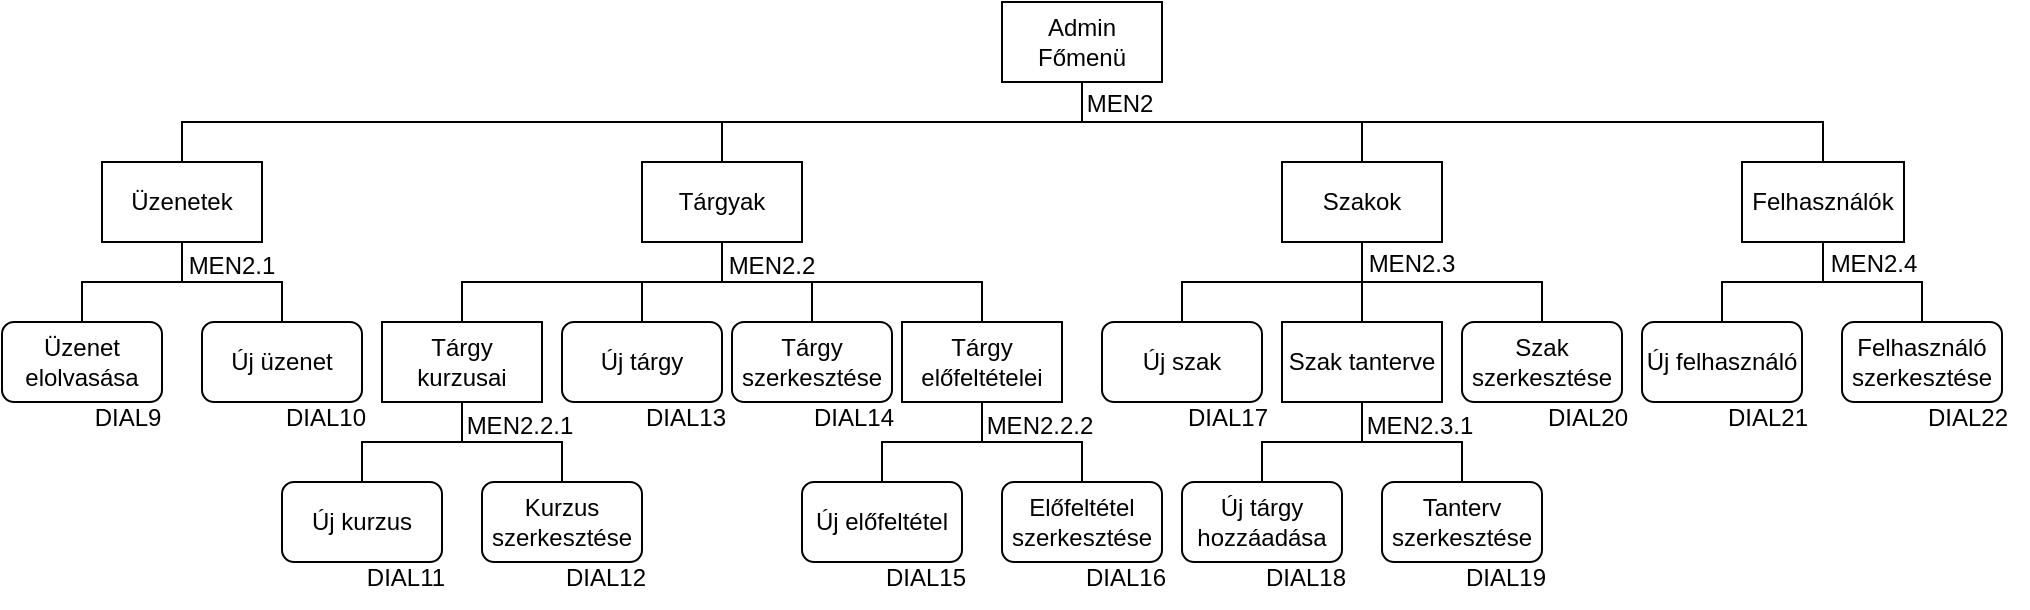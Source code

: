 <mxfile version="23.1.5" type="device">
  <diagram name="Page-1" id="02XQf-ufphem75pHXM8M">
    <mxGraphModel dx="1687" dy="986" grid="1" gridSize="10" guides="1" tooltips="1" connect="1" arrows="1" fold="1" page="1" pageScale="1" pageWidth="850" pageHeight="1100" math="0" shadow="0">
      <root>
        <mxCell id="0" />
        <mxCell id="1" parent="0" />
        <mxCell id="OFnpCGpJleXpQZeMK1He-1" value="Admin&lt;br&gt;Főmenü" style="rounded=0;whiteSpace=wrap;html=1;" parent="1" vertex="1">
          <mxGeometry x="539" y="40" width="80" height="40" as="geometry" />
        </mxCell>
        <mxCell id="OFnpCGpJleXpQZeMK1He-3" value="Tárgyak" style="rounded=0;whiteSpace=wrap;html=1;" parent="1" vertex="1">
          <mxGeometry x="359" y="120" width="80" height="40" as="geometry" />
        </mxCell>
        <mxCell id="OFnpCGpJleXpQZeMK1He-4" value="Üzenetek" style="rounded=0;whiteSpace=wrap;html=1;" parent="1" vertex="1">
          <mxGeometry x="89" y="120" width="80" height="40" as="geometry" />
        </mxCell>
        <mxCell id="OFnpCGpJleXpQZeMK1He-5" value="Szakok" style="rounded=0;whiteSpace=wrap;html=1;" parent="1" vertex="1">
          <mxGeometry x="679" y="120" width="80" height="40" as="geometry" />
        </mxCell>
        <mxCell id="OFnpCGpJleXpQZeMK1He-7" value="Új üzenet" style="rounded=1;whiteSpace=wrap;html=1;" parent="1" vertex="1">
          <mxGeometry x="139" y="200" width="80" height="40" as="geometry" />
        </mxCell>
        <mxCell id="OFnpCGpJleXpQZeMK1He-8" value="Üzenet elolvasása" style="rounded=1;whiteSpace=wrap;html=1;" parent="1" vertex="1">
          <mxGeometry x="39" y="200" width="80" height="40" as="geometry" />
        </mxCell>
        <mxCell id="OFnpCGpJleXpQZeMK1He-10" value="" style="endArrow=none;html=1;rounded=0;edgeStyle=elbowEdgeStyle;exitX=0.5;exitY=0;exitDx=0;exitDy=0;elbow=vertical;" parent="1" source="OFnpCGpJleXpQZeMK1He-4" target="OFnpCGpJleXpQZeMK1He-1" edge="1">
          <mxGeometry width="50" height="50" relative="1" as="geometry">
            <mxPoint x="409" y="290" as="sourcePoint" />
            <mxPoint x="459" y="240" as="targetPoint" />
          </mxGeometry>
        </mxCell>
        <mxCell id="OFnpCGpJleXpQZeMK1He-11" value="" style="endArrow=none;html=1;rounded=0;edgeStyle=elbowEdgeStyle;elbow=vertical;" parent="1" source="OFnpCGpJleXpQZeMK1He-3" target="OFnpCGpJleXpQZeMK1He-1" edge="1">
          <mxGeometry width="50" height="50" relative="1" as="geometry">
            <mxPoint x="409" y="290" as="sourcePoint" />
            <mxPoint x="459" y="240" as="targetPoint" />
          </mxGeometry>
        </mxCell>
        <mxCell id="OFnpCGpJleXpQZeMK1He-12" value="" style="endArrow=none;html=1;rounded=0;edgeStyle=elbowEdgeStyle;entryX=0.5;entryY=1;entryDx=0;entryDy=0;elbow=vertical;" parent="1" source="OFnpCGpJleXpQZeMK1He-5" target="OFnpCGpJleXpQZeMK1He-1" edge="1">
          <mxGeometry width="50" height="50" relative="1" as="geometry">
            <mxPoint x="409" y="290" as="sourcePoint" />
            <mxPoint x="459" y="240" as="targetPoint" />
          </mxGeometry>
        </mxCell>
        <mxCell id="OFnpCGpJleXpQZeMK1He-16" value="" style="endArrow=none;html=1;rounded=0;edgeStyle=elbowEdgeStyle;elbow=vertical;exitX=0.5;exitY=0;exitDx=0;exitDy=0;entryX=0.5;entryY=1;entryDx=0;entryDy=0;" parent="1" source="OFnpCGpJleXpQZeMK1He-8" target="OFnpCGpJleXpQZeMK1He-4" edge="1">
          <mxGeometry width="50" height="50" relative="1" as="geometry">
            <mxPoint x="89" y="200" as="sourcePoint" />
            <mxPoint x="79" y="160" as="targetPoint" />
          </mxGeometry>
        </mxCell>
        <mxCell id="OFnpCGpJleXpQZeMK1He-17" value="" style="endArrow=none;html=1;rounded=0;edgeStyle=elbowEdgeStyle;entryX=0.5;entryY=1;entryDx=0;entryDy=0;exitX=0.5;exitY=0;exitDx=0;exitDy=0;elbow=vertical;" parent="1" source="OFnpCGpJleXpQZeMK1He-7" target="OFnpCGpJleXpQZeMK1He-4" edge="1">
          <mxGeometry width="50" height="50" relative="1" as="geometry">
            <mxPoint x="349" y="320" as="sourcePoint" />
            <mxPoint x="399" y="270" as="targetPoint" />
          </mxGeometry>
        </mxCell>
        <mxCell id="OFnpCGpJleXpQZeMK1He-24" value="Felhasználók" style="rounded=0;whiteSpace=wrap;html=1;" parent="1" vertex="1">
          <mxGeometry x="909" y="120" width="81" height="40" as="geometry" />
        </mxCell>
        <mxCell id="OFnpCGpJleXpQZeMK1He-25" value="" style="endArrow=none;html=1;rounded=0;edgeStyle=elbowEdgeStyle;entryX=0.5;entryY=1;entryDx=0;entryDy=0;elbow=vertical;" parent="1" source="OFnpCGpJleXpQZeMK1He-24" target="OFnpCGpJleXpQZeMK1He-1" edge="1">
          <mxGeometry width="50" height="50" relative="1" as="geometry">
            <mxPoint x="409" y="320" as="sourcePoint" />
            <mxPoint x="459" y="270" as="targetPoint" />
          </mxGeometry>
        </mxCell>
        <mxCell id="OFnpCGpJleXpQZeMK1He-28" value="Új felhasználó" style="rounded=1;whiteSpace=wrap;html=1;" parent="1" vertex="1">
          <mxGeometry x="859" y="200" width="80" height="40" as="geometry" />
        </mxCell>
        <mxCell id="OFnpCGpJleXpQZeMK1He-30" value="Felhasználó szerkesztése" style="rounded=1;whiteSpace=wrap;html=1;" parent="1" vertex="1">
          <mxGeometry x="959" y="200" width="80" height="40" as="geometry" />
        </mxCell>
        <mxCell id="OFnpCGpJleXpQZeMK1He-31" value="" style="endArrow=none;html=1;rounded=0;edgeStyle=elbowEdgeStyle;entryX=0.5;entryY=1;entryDx=0;entryDy=0;exitX=0.5;exitY=0;exitDx=0;exitDy=0;elbow=vertical;" parent="1" source="OFnpCGpJleXpQZeMK1He-28" target="OFnpCGpJleXpQZeMK1He-24" edge="1">
          <mxGeometry width="50" height="50" relative="1" as="geometry">
            <mxPoint x="1029" y="170" as="sourcePoint" />
            <mxPoint x="849" y="270" as="targetPoint" />
          </mxGeometry>
        </mxCell>
        <mxCell id="OFnpCGpJleXpQZeMK1He-35" value="" style="endArrow=none;html=1;rounded=0;edgeStyle=elbowEdgeStyle;exitX=0.5;exitY=0;exitDx=0;exitDy=0;entryX=0.5;entryY=1;entryDx=0;entryDy=0;elbow=vertical;" parent="1" source="OFnpCGpJleXpQZeMK1He-30" target="OFnpCGpJleXpQZeMK1He-24" edge="1">
          <mxGeometry width="50" height="50" relative="1" as="geometry">
            <mxPoint x="1139" y="200" as="sourcePoint" />
            <mxPoint x="1179" y="180" as="targetPoint" />
          </mxGeometry>
        </mxCell>
        <mxCell id="OFnpCGpJleXpQZeMK1He-37" value="Új tárgy" style="rounded=1;whiteSpace=wrap;html=1;" parent="1" vertex="1">
          <mxGeometry x="319" y="200" width="80" height="40" as="geometry" />
        </mxCell>
        <mxCell id="OFnpCGpJleXpQZeMK1He-38" value="Tárgy kurzusai" style="rounded=0;whiteSpace=wrap;html=1;" parent="1" vertex="1">
          <mxGeometry x="229" y="200" width="80" height="40" as="geometry" />
        </mxCell>
        <mxCell id="OFnpCGpJleXpQZeMK1He-40" value="Tárgy szerkesztése" style="rounded=1;whiteSpace=wrap;html=1;" parent="1" vertex="1">
          <mxGeometry x="404" y="200" width="80" height="40" as="geometry" />
        </mxCell>
        <mxCell id="OFnpCGpJleXpQZeMK1He-41" value="" style="endArrow=none;html=1;rounded=0;entryX=0.5;entryY=1;entryDx=0;entryDy=0;exitX=0.5;exitY=0;exitDx=0;exitDy=0;edgeStyle=elbowEdgeStyle;elbow=vertical;" parent="1" source="OFnpCGpJleXpQZeMK1He-37" target="OFnpCGpJleXpQZeMK1He-3" edge="1">
          <mxGeometry width="50" height="50" relative="1" as="geometry">
            <mxPoint x="509" y="230" as="sourcePoint" />
            <mxPoint x="559" y="180" as="targetPoint" />
          </mxGeometry>
        </mxCell>
        <mxCell id="OFnpCGpJleXpQZeMK1He-42" value="" style="endArrow=none;html=1;rounded=0;entryX=0.5;entryY=1;entryDx=0;entryDy=0;edgeStyle=elbowEdgeStyle;exitX=0.5;exitY=0;exitDx=0;exitDy=0;elbow=vertical;" parent="1" source="OFnpCGpJleXpQZeMK1He-38" target="OFnpCGpJleXpQZeMK1He-3" edge="1">
          <mxGeometry width="50" height="50" relative="1" as="geometry">
            <mxPoint x="469" y="200" as="sourcePoint" />
            <mxPoint x="559" y="180" as="targetPoint" />
          </mxGeometry>
        </mxCell>
        <mxCell id="OFnpCGpJleXpQZeMK1He-43" value="Új kurzus" style="rounded=1;whiteSpace=wrap;html=1;" parent="1" vertex="1">
          <mxGeometry x="179" y="280" width="80" height="40" as="geometry" />
        </mxCell>
        <mxCell id="OFnpCGpJleXpQZeMK1He-44" value="Kurzus szerkesztése" style="rounded=1;whiteSpace=wrap;html=1;" parent="1" vertex="1">
          <mxGeometry x="279" y="280" width="80" height="40" as="geometry" />
        </mxCell>
        <mxCell id="OFnpCGpJleXpQZeMK1He-45" style="edgeStyle=elbowEdgeStyle;rounded=0;orthogonalLoop=1;jettySize=auto;elbow=vertical;html=1;exitX=0.5;exitY=1;exitDx=0;exitDy=0;" parent="1" edge="1">
          <mxGeometry relative="1" as="geometry">
            <mxPoint x="269" y="160" as="sourcePoint" />
            <mxPoint x="269" y="160" as="targetPoint" />
          </mxGeometry>
        </mxCell>
        <mxCell id="OFnpCGpJleXpQZeMK1He-46" value="" style="endArrow=none;html=1;rounded=0;elbow=vertical;entryX=0.5;entryY=1;entryDx=0;entryDy=0;exitX=0.5;exitY=0;exitDx=0;exitDy=0;edgeStyle=elbowEdgeStyle;" parent="1" source="OFnpCGpJleXpQZeMK1He-43" target="OFnpCGpJleXpQZeMK1He-38" edge="1">
          <mxGeometry width="50" height="50" relative="1" as="geometry">
            <mxPoint x="509" y="160" as="sourcePoint" />
            <mxPoint x="559" y="110" as="targetPoint" />
          </mxGeometry>
        </mxCell>
        <mxCell id="OFnpCGpJleXpQZeMK1He-47" value="" style="endArrow=none;html=1;rounded=0;elbow=vertical;exitX=0.5;exitY=0;exitDx=0;exitDy=0;edgeStyle=elbowEdgeStyle;entryX=0.5;entryY=1;entryDx=0;entryDy=0;" parent="1" source="OFnpCGpJleXpQZeMK1He-40" target="OFnpCGpJleXpQZeMK1He-3" edge="1">
          <mxGeometry width="50" height="50" relative="1" as="geometry">
            <mxPoint x="279" y="260" as="sourcePoint" />
            <mxPoint x="379" y="240" as="targetPoint" />
          </mxGeometry>
        </mxCell>
        <mxCell id="OFnpCGpJleXpQZeMK1He-49" value="" style="endArrow=none;html=1;rounded=0;elbow=vertical;entryX=0.5;entryY=1;entryDx=0;entryDy=0;exitX=0.5;exitY=0;exitDx=0;exitDy=0;edgeStyle=elbowEdgeStyle;" parent="1" source="OFnpCGpJleXpQZeMK1He-44" target="OFnpCGpJleXpQZeMK1He-38" edge="1">
          <mxGeometry width="50" height="50" relative="1" as="geometry">
            <mxPoint x="279" y="260" as="sourcePoint" />
            <mxPoint x="439" y="320" as="targetPoint" />
          </mxGeometry>
        </mxCell>
        <mxCell id="OFnpCGpJleXpQZeMK1He-50" value="Új szak" style="rounded=1;whiteSpace=wrap;html=1;" parent="1" vertex="1">
          <mxGeometry x="589" y="200" width="80" height="40" as="geometry" />
        </mxCell>
        <mxCell id="OFnpCGpJleXpQZeMK1He-51" value="Szak szerkesztése" style="rounded=1;whiteSpace=wrap;html=1;" parent="1" vertex="1">
          <mxGeometry x="769" y="200" width="80" height="40" as="geometry" />
        </mxCell>
        <mxCell id="OFnpCGpJleXpQZeMK1He-55" value="Tárgy előfeltételei" style="rounded=0;whiteSpace=wrap;html=1;labelBackgroundColor=none;fillColor=none;" parent="1" vertex="1">
          <mxGeometry x="489" y="200" width="80" height="40" as="geometry" />
        </mxCell>
        <mxCell id="OFnpCGpJleXpQZeMK1He-56" value="Új előfeltétel" style="rounded=1;whiteSpace=wrap;html=1;labelBackgroundColor=none;fillColor=none;" parent="1" vertex="1">
          <mxGeometry x="439" y="280" width="80" height="40" as="geometry" />
        </mxCell>
        <mxCell id="OFnpCGpJleXpQZeMK1He-60" style="edgeStyle=elbowEdgeStyle;rounded=0;orthogonalLoop=1;jettySize=auto;elbow=vertical;html=1;endArrow=none;endFill=0;entryX=0.5;entryY=1;entryDx=0;entryDy=0;" parent="1" source="OFnpCGpJleXpQZeMK1He-57" target="OFnpCGpJleXpQZeMK1He-55" edge="1">
          <mxGeometry relative="1" as="geometry">
            <mxPoint x="449" y="240" as="targetPoint" />
          </mxGeometry>
        </mxCell>
        <mxCell id="OFnpCGpJleXpQZeMK1He-57" value="Előfeltétel szerkesztése" style="rounded=1;whiteSpace=wrap;html=1;labelBackgroundColor=none;fillColor=none;" parent="1" vertex="1">
          <mxGeometry x="539" y="280" width="80" height="40" as="geometry" />
        </mxCell>
        <mxCell id="OFnpCGpJleXpQZeMK1He-58" value="" style="endArrow=none;html=1;rounded=0;elbow=vertical;entryX=0.5;entryY=1;entryDx=0;entryDy=0;exitX=0.5;exitY=0;exitDx=0;exitDy=0;edgeStyle=elbowEdgeStyle;" parent="1" source="OFnpCGpJleXpQZeMK1He-55" target="OFnpCGpJleXpQZeMK1He-3" edge="1">
          <mxGeometry width="50" height="50" relative="1" as="geometry">
            <mxPoint x="359" y="230" as="sourcePoint" />
            <mxPoint x="409" y="180" as="targetPoint" />
          </mxGeometry>
        </mxCell>
        <mxCell id="OFnpCGpJleXpQZeMK1He-59" value="" style="endArrow=none;html=1;rounded=0;elbow=vertical;entryX=0.5;entryY=1;entryDx=0;entryDy=0;exitX=0.5;exitY=0;exitDx=0;exitDy=0;edgeStyle=elbowEdgeStyle;" parent="1" source="OFnpCGpJleXpQZeMK1He-56" target="OFnpCGpJleXpQZeMK1He-55" edge="1">
          <mxGeometry width="50" height="50" relative="1" as="geometry">
            <mxPoint x="394" y="420" as="sourcePoint" />
            <mxPoint x="444" y="370" as="targetPoint" />
          </mxGeometry>
        </mxCell>
        <mxCell id="OFnpCGpJleXpQZeMK1He-61" value="Szak tanterve" style="rounded=0;whiteSpace=wrap;html=1;labelBackgroundColor=none;fillColor=none;" parent="1" vertex="1">
          <mxGeometry x="679" y="200" width="80" height="40" as="geometry" />
        </mxCell>
        <mxCell id="OFnpCGpJleXpQZeMK1He-62" value="Új tárgy hozzáadása" style="rounded=1;whiteSpace=wrap;html=1;labelBackgroundColor=none;fillColor=none;" parent="1" vertex="1">
          <mxGeometry x="629" y="280" width="80" height="40" as="geometry" />
        </mxCell>
        <mxCell id="OFnpCGpJleXpQZeMK1He-63" value="Tanterv&lt;br&gt;szerkesztése" style="rounded=1;whiteSpace=wrap;html=1;labelBackgroundColor=none;fillColor=none;" parent="1" vertex="1">
          <mxGeometry x="729" y="280" width="80" height="40" as="geometry" />
        </mxCell>
        <mxCell id="OFnpCGpJleXpQZeMK1He-64" value="" style="endArrow=none;html=1;rounded=0;elbow=vertical;entryX=0.5;entryY=1;entryDx=0;entryDy=0;exitX=0.5;exitY=0;exitDx=0;exitDy=0;edgeStyle=elbowEdgeStyle;" parent="1" source="OFnpCGpJleXpQZeMK1He-50" target="OFnpCGpJleXpQZeMK1He-5" edge="1">
          <mxGeometry width="50" height="50" relative="1" as="geometry">
            <mxPoint x="579" y="330" as="sourcePoint" />
            <mxPoint x="629" y="280" as="targetPoint" />
          </mxGeometry>
        </mxCell>
        <mxCell id="OFnpCGpJleXpQZeMK1He-65" value="" style="endArrow=none;html=1;rounded=0;elbow=vertical;entryX=0.5;entryY=1;entryDx=0;entryDy=0;exitX=0.5;exitY=0;exitDx=0;exitDy=0;edgeStyle=elbowEdgeStyle;" parent="1" source="OFnpCGpJleXpQZeMK1He-61" target="OFnpCGpJleXpQZeMK1He-5" edge="1">
          <mxGeometry width="50" height="50" relative="1" as="geometry">
            <mxPoint x="579" y="330" as="sourcePoint" />
            <mxPoint x="629" y="280" as="targetPoint" />
          </mxGeometry>
        </mxCell>
        <mxCell id="OFnpCGpJleXpQZeMK1He-66" value="" style="endArrow=none;html=1;rounded=0;elbow=vertical;entryX=0.5;entryY=1;entryDx=0;entryDy=0;exitX=0.5;exitY=0;exitDx=0;exitDy=0;edgeStyle=elbowEdgeStyle;" parent="1" source="OFnpCGpJleXpQZeMK1He-51" target="OFnpCGpJleXpQZeMK1He-5" edge="1">
          <mxGeometry width="50" height="50" relative="1" as="geometry">
            <mxPoint x="579" y="330" as="sourcePoint" />
            <mxPoint x="629" y="280" as="targetPoint" />
          </mxGeometry>
        </mxCell>
        <mxCell id="OFnpCGpJleXpQZeMK1He-67" value="" style="endArrow=none;html=1;rounded=0;elbow=vertical;entryX=0.5;entryY=1;entryDx=0;entryDy=0;exitX=0.5;exitY=0;exitDx=0;exitDy=0;edgeStyle=elbowEdgeStyle;" parent="1" source="OFnpCGpJleXpQZeMK1He-62" target="OFnpCGpJleXpQZeMK1He-61" edge="1">
          <mxGeometry width="50" height="50" relative="1" as="geometry">
            <mxPoint x="579" y="310" as="sourcePoint" />
            <mxPoint x="629" y="260" as="targetPoint" />
          </mxGeometry>
        </mxCell>
        <mxCell id="OFnpCGpJleXpQZeMK1He-68" value="" style="endArrow=none;html=1;rounded=0;elbow=vertical;entryX=0.5;entryY=1;entryDx=0;entryDy=0;exitX=0.5;exitY=0;exitDx=0;exitDy=0;edgeStyle=elbowEdgeStyle;" parent="1" source="OFnpCGpJleXpQZeMK1He-63" target="OFnpCGpJleXpQZeMK1He-61" edge="1">
          <mxGeometry width="50" height="50" relative="1" as="geometry">
            <mxPoint x="579" y="310" as="sourcePoint" />
            <mxPoint x="629" y="260" as="targetPoint" />
          </mxGeometry>
        </mxCell>
        <mxCell id="OFnpCGpJleXpQZeMK1He-69" value="MEN2" style="text;html=1;strokeColor=none;fillColor=none;align=center;verticalAlign=middle;whiteSpace=wrap;rounded=0;" parent="1" vertex="1">
          <mxGeometry x="568" y="76" width="60" height="30" as="geometry" />
        </mxCell>
        <mxCell id="OFnpCGpJleXpQZeMK1He-70" value="MEN2.1" style="text;html=1;strokeColor=none;fillColor=none;align=center;verticalAlign=middle;whiteSpace=wrap;rounded=0;" parent="1" vertex="1">
          <mxGeometry x="124" y="157" width="60" height="30" as="geometry" />
        </mxCell>
        <mxCell id="OFnpCGpJleXpQZeMK1He-71" value="MEN2.2" style="text;html=1;strokeColor=none;fillColor=none;align=center;verticalAlign=middle;whiteSpace=wrap;rounded=0;" parent="1" vertex="1">
          <mxGeometry x="394" y="157" width="60" height="30" as="geometry" />
        </mxCell>
        <mxCell id="OFnpCGpJleXpQZeMK1He-72" value="MEN2.3" style="text;html=1;strokeColor=none;fillColor=none;align=center;verticalAlign=middle;whiteSpace=wrap;rounded=0;" parent="1" vertex="1">
          <mxGeometry x="714" y="156" width="60" height="30" as="geometry" />
        </mxCell>
        <mxCell id="OFnpCGpJleXpQZeMK1He-73" value="MEN2.4" style="text;html=1;strokeColor=none;fillColor=none;align=center;verticalAlign=middle;whiteSpace=wrap;rounded=0;" parent="1" vertex="1">
          <mxGeometry x="945" y="156" width="60" height="30" as="geometry" />
        </mxCell>
        <mxCell id="OFnpCGpJleXpQZeMK1He-74" value="MEN2.2.1" style="text;html=1;strokeColor=none;fillColor=none;align=center;verticalAlign=middle;whiteSpace=wrap;rounded=0;" parent="1" vertex="1">
          <mxGeometry x="268" y="237" width="60" height="30" as="geometry" />
        </mxCell>
        <mxCell id="OFnpCGpJleXpQZeMK1He-75" value="MEN2.2.2" style="text;html=1;strokeColor=none;fillColor=none;align=center;verticalAlign=middle;whiteSpace=wrap;rounded=0;" parent="1" vertex="1">
          <mxGeometry x="528" y="237" width="60" height="30" as="geometry" />
        </mxCell>
        <mxCell id="OFnpCGpJleXpQZeMK1He-76" value="MEN2.3.1" style="text;html=1;strokeColor=none;fillColor=none;align=center;verticalAlign=middle;whiteSpace=wrap;rounded=0;" parent="1" vertex="1">
          <mxGeometry x="718" y="237" width="60" height="30" as="geometry" />
        </mxCell>
        <mxCell id="OFnpCGpJleXpQZeMK1He-77" value="DIAL9" style="text;html=1;strokeColor=none;fillColor=none;align=center;verticalAlign=middle;whiteSpace=wrap;rounded=0;" parent="1" vertex="1">
          <mxGeometry x="72" y="233" width="60" height="30" as="geometry" />
        </mxCell>
        <mxCell id="OFnpCGpJleXpQZeMK1He-78" value="DIAL10" style="text;html=1;strokeColor=none;fillColor=none;align=center;verticalAlign=middle;whiteSpace=wrap;rounded=0;" parent="1" vertex="1">
          <mxGeometry x="171" y="233" width="60" height="30" as="geometry" />
        </mxCell>
        <mxCell id="OFnpCGpJleXpQZeMK1He-79" value="DIAL11" style="text;html=1;strokeColor=none;fillColor=none;align=center;verticalAlign=middle;whiteSpace=wrap;rounded=0;" parent="1" vertex="1">
          <mxGeometry x="211" y="313" width="60" height="30" as="geometry" />
        </mxCell>
        <mxCell id="OFnpCGpJleXpQZeMK1He-80" value="DIAL12" style="text;html=1;strokeColor=none;fillColor=none;align=center;verticalAlign=middle;whiteSpace=wrap;rounded=0;" parent="1" vertex="1">
          <mxGeometry x="311" y="313" width="60" height="30" as="geometry" />
        </mxCell>
        <mxCell id="OFnpCGpJleXpQZeMK1He-81" value="DIAL13" style="text;html=1;strokeColor=none;fillColor=none;align=center;verticalAlign=middle;whiteSpace=wrap;rounded=0;" parent="1" vertex="1">
          <mxGeometry x="351" y="233" width="60" height="30" as="geometry" />
        </mxCell>
        <mxCell id="OFnpCGpJleXpQZeMK1He-82" value="DIAL14" style="text;html=1;strokeColor=none;fillColor=none;align=center;verticalAlign=middle;whiteSpace=wrap;rounded=0;" parent="1" vertex="1">
          <mxGeometry x="435" y="233" width="60" height="30" as="geometry" />
        </mxCell>
        <mxCell id="OFnpCGpJleXpQZeMK1He-83" value="DIAL15" style="text;html=1;strokeColor=none;fillColor=none;align=center;verticalAlign=middle;whiteSpace=wrap;rounded=0;" parent="1" vertex="1">
          <mxGeometry x="471" y="313" width="60" height="30" as="geometry" />
        </mxCell>
        <mxCell id="OFnpCGpJleXpQZeMK1He-84" value="DIAL16" style="text;html=1;strokeColor=none;fillColor=none;align=center;verticalAlign=middle;whiteSpace=wrap;rounded=0;" parent="1" vertex="1">
          <mxGeometry x="571" y="313" width="60" height="30" as="geometry" />
        </mxCell>
        <mxCell id="OFnpCGpJleXpQZeMK1He-85" value="DIAL17" style="text;html=1;strokeColor=none;fillColor=none;align=center;verticalAlign=middle;whiteSpace=wrap;rounded=0;" parent="1" vertex="1">
          <mxGeometry x="622" y="233" width="60" height="30" as="geometry" />
        </mxCell>
        <mxCell id="OFnpCGpJleXpQZeMK1He-86" value="DIAL18" style="text;html=1;strokeColor=none;fillColor=none;align=center;verticalAlign=middle;whiteSpace=wrap;rounded=0;" parent="1" vertex="1">
          <mxGeometry x="661" y="313" width="60" height="30" as="geometry" />
        </mxCell>
        <mxCell id="OFnpCGpJleXpQZeMK1He-87" value="DIAL19" style="text;html=1;strokeColor=none;fillColor=none;align=center;verticalAlign=middle;whiteSpace=wrap;rounded=0;" parent="1" vertex="1">
          <mxGeometry x="761" y="313" width="60" height="30" as="geometry" />
        </mxCell>
        <mxCell id="OFnpCGpJleXpQZeMK1He-89" value="DIAL20" style="text;html=1;strokeColor=none;fillColor=none;align=center;verticalAlign=middle;whiteSpace=wrap;rounded=0;" parent="1" vertex="1">
          <mxGeometry x="802" y="233" width="60" height="30" as="geometry" />
        </mxCell>
        <mxCell id="OFnpCGpJleXpQZeMK1He-90" value="DIAL21" style="text;html=1;strokeColor=none;fillColor=none;align=center;verticalAlign=middle;whiteSpace=wrap;rounded=0;" parent="1" vertex="1">
          <mxGeometry x="892" y="233" width="60" height="30" as="geometry" />
        </mxCell>
        <mxCell id="OFnpCGpJleXpQZeMK1He-91" value="DIAL22" style="text;html=1;strokeColor=none;fillColor=none;align=center;verticalAlign=middle;whiteSpace=wrap;rounded=0;" parent="1" vertex="1">
          <mxGeometry x="992" y="233" width="60" height="30" as="geometry" />
        </mxCell>
      </root>
    </mxGraphModel>
  </diagram>
</mxfile>
